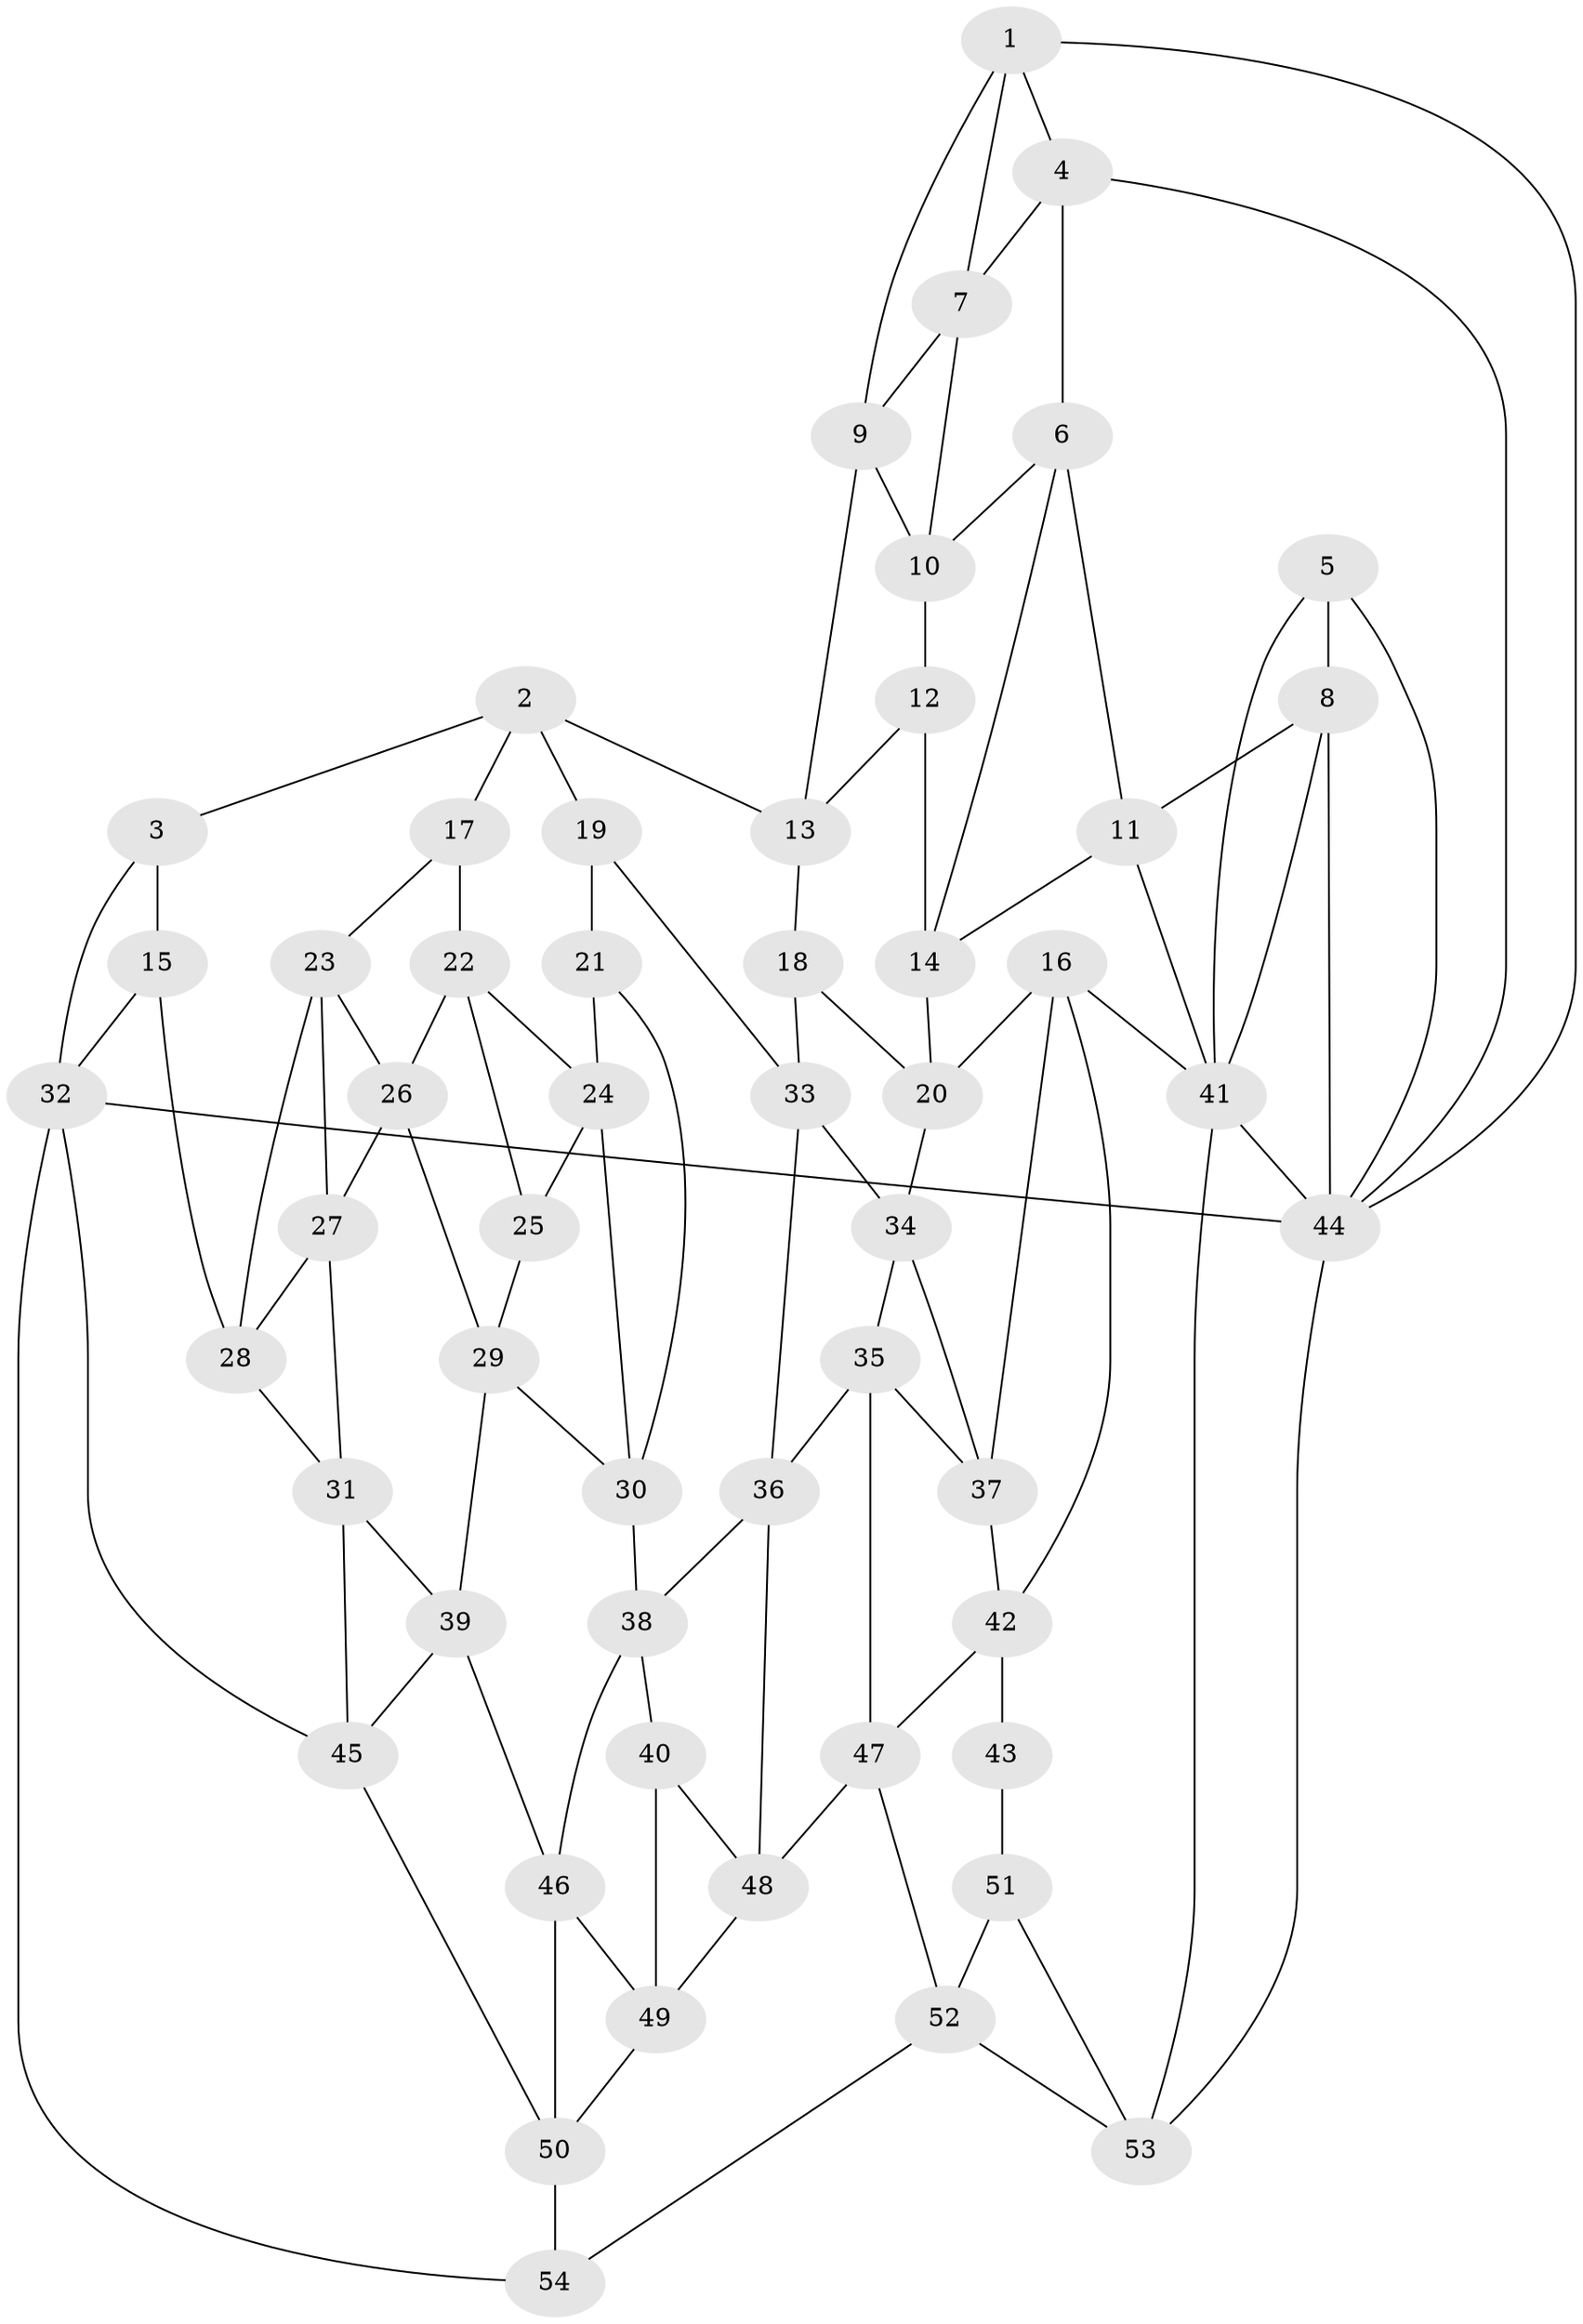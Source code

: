 // original degree distribution, {3: 0.018518518518518517, 4: 0.23148148148148148, 6: 0.21296296296296297, 5: 0.5370370370370371}
// Generated by graph-tools (version 1.1) at 2025/27/03/09/25 03:27:17]
// undirected, 54 vertices, 104 edges
graph export_dot {
graph [start="1"]
  node [color=gray90,style=filled];
  1;
  2;
  3;
  4;
  5;
  6;
  7;
  8;
  9;
  10;
  11;
  12;
  13;
  14;
  15;
  16;
  17;
  18;
  19;
  20;
  21;
  22;
  23;
  24;
  25;
  26;
  27;
  28;
  29;
  30;
  31;
  32;
  33;
  34;
  35;
  36;
  37;
  38;
  39;
  40;
  41;
  42;
  43;
  44;
  45;
  46;
  47;
  48;
  49;
  50;
  51;
  52;
  53;
  54;
  1 -- 4 [weight=1.0];
  1 -- 7 [weight=1.0];
  1 -- 9 [weight=1.0];
  1 -- 44 [weight=1.0];
  2 -- 3 [weight=1.0];
  2 -- 13 [weight=1.0];
  2 -- 17 [weight=1.0];
  2 -- 19 [weight=1.0];
  3 -- 15 [weight=1.0];
  3 -- 32 [weight=1.0];
  4 -- 6 [weight=1.0];
  4 -- 7 [weight=1.0];
  4 -- 44 [weight=1.0];
  5 -- 8 [weight=1.0];
  5 -- 41 [weight=1.0];
  5 -- 44 [weight=1.0];
  6 -- 10 [weight=1.0];
  6 -- 11 [weight=1.0];
  6 -- 14 [weight=1.0];
  7 -- 9 [weight=1.0];
  7 -- 10 [weight=1.0];
  8 -- 11 [weight=1.0];
  8 -- 41 [weight=1.0];
  8 -- 44 [weight=1.0];
  9 -- 10 [weight=1.0];
  9 -- 13 [weight=1.0];
  10 -- 12 [weight=1.0];
  11 -- 14 [weight=1.0];
  11 -- 41 [weight=1.0];
  12 -- 13 [weight=1.0];
  12 -- 14 [weight=1.0];
  13 -- 18 [weight=1.0];
  14 -- 20 [weight=1.0];
  15 -- 28 [weight=1.0];
  15 -- 32 [weight=1.0];
  16 -- 20 [weight=1.0];
  16 -- 37 [weight=1.0];
  16 -- 41 [weight=1.0];
  16 -- 42 [weight=1.0];
  17 -- 22 [weight=1.0];
  17 -- 23 [weight=1.0];
  18 -- 20 [weight=1.0];
  18 -- 33 [weight=1.0];
  19 -- 21 [weight=2.0];
  19 -- 33 [weight=1.0];
  20 -- 34 [weight=1.0];
  21 -- 24 [weight=1.0];
  21 -- 30 [weight=1.0];
  22 -- 24 [weight=1.0];
  22 -- 25 [weight=1.0];
  22 -- 26 [weight=1.0];
  23 -- 26 [weight=1.0];
  23 -- 27 [weight=1.0];
  23 -- 28 [weight=1.0];
  24 -- 25 [weight=1.0];
  24 -- 30 [weight=1.0];
  25 -- 29 [weight=1.0];
  26 -- 27 [weight=1.0];
  26 -- 29 [weight=1.0];
  27 -- 28 [weight=1.0];
  27 -- 31 [weight=1.0];
  28 -- 31 [weight=1.0];
  29 -- 30 [weight=1.0];
  29 -- 39 [weight=1.0];
  30 -- 38 [weight=1.0];
  31 -- 39 [weight=1.0];
  31 -- 45 [weight=1.0];
  32 -- 44 [weight=2.0];
  32 -- 45 [weight=1.0];
  32 -- 54 [weight=1.0];
  33 -- 34 [weight=1.0];
  33 -- 36 [weight=1.0];
  34 -- 35 [weight=1.0];
  34 -- 37 [weight=1.0];
  35 -- 36 [weight=1.0];
  35 -- 37 [weight=1.0];
  35 -- 47 [weight=1.0];
  36 -- 38 [weight=1.0];
  36 -- 48 [weight=1.0];
  37 -- 42 [weight=1.0];
  38 -- 40 [weight=1.0];
  38 -- 46 [weight=1.0];
  39 -- 45 [weight=1.0];
  39 -- 46 [weight=1.0];
  40 -- 48 [weight=1.0];
  40 -- 49 [weight=1.0];
  41 -- 44 [weight=1.0];
  41 -- 53 [weight=1.0];
  42 -- 43 [weight=3.0];
  42 -- 47 [weight=1.0];
  43 -- 51 [weight=2.0];
  44 -- 53 [weight=1.0];
  45 -- 50 [weight=1.0];
  46 -- 49 [weight=1.0];
  46 -- 50 [weight=1.0];
  47 -- 48 [weight=1.0];
  47 -- 52 [weight=1.0];
  48 -- 49 [weight=1.0];
  49 -- 50 [weight=1.0];
  50 -- 54 [weight=1.0];
  51 -- 52 [weight=1.0];
  51 -- 53 [weight=1.0];
  52 -- 53 [weight=1.0];
  52 -- 54 [weight=1.0];
}
